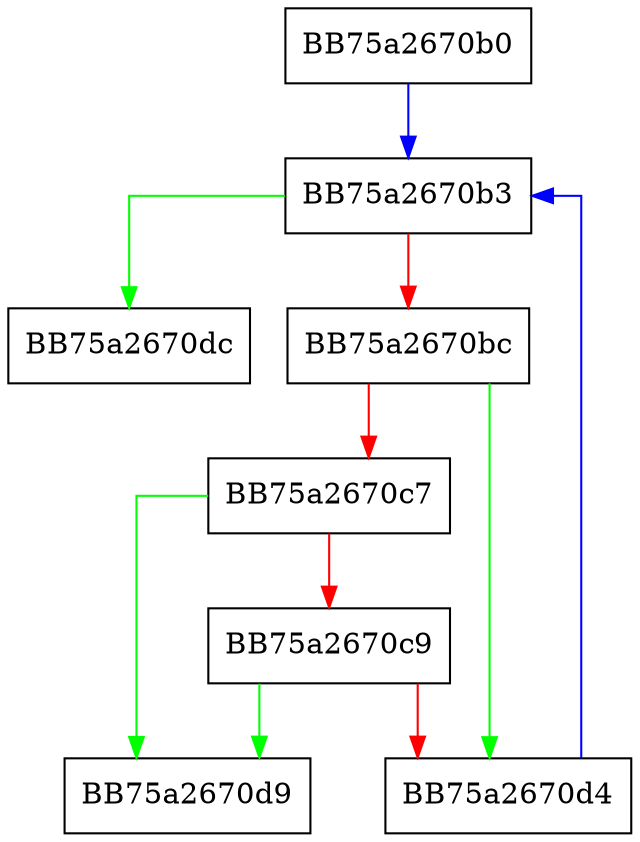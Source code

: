 digraph is_sorted {
  node [shape="box"];
  graph [splines=ortho];
  BB75a2670b0 -> BB75a2670b3 [color="blue"];
  BB75a2670b3 -> BB75a2670dc [color="green"];
  BB75a2670b3 -> BB75a2670bc [color="red"];
  BB75a2670bc -> BB75a2670d4 [color="green"];
  BB75a2670bc -> BB75a2670c7 [color="red"];
  BB75a2670c7 -> BB75a2670d9 [color="green"];
  BB75a2670c7 -> BB75a2670c9 [color="red"];
  BB75a2670c9 -> BB75a2670d9 [color="green"];
  BB75a2670c9 -> BB75a2670d4 [color="red"];
  BB75a2670d4 -> BB75a2670b3 [color="blue"];
}